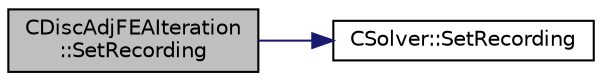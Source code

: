 digraph "CDiscAdjFEAIteration::SetRecording"
{
  edge [fontname="Helvetica",fontsize="10",labelfontname="Helvetica",labelfontsize="10"];
  node [fontname="Helvetica",fontsize="10",shape=record];
  rankdir="LR";
  Node237 [label="CDiscAdjFEAIteration\l::SetRecording",height=0.2,width=0.4,color="black", fillcolor="grey75", style="filled", fontcolor="black"];
  Node237 -> Node238 [color="midnightblue",fontsize="10",style="solid",fontname="Helvetica"];
  Node238 [label="CSolver::SetRecording",height=0.2,width=0.4,color="black", fillcolor="white", style="filled",URL="$class_c_solver.html#a13c760002406db013b17a32249df2dab",tooltip="A virtual member. "];
}
